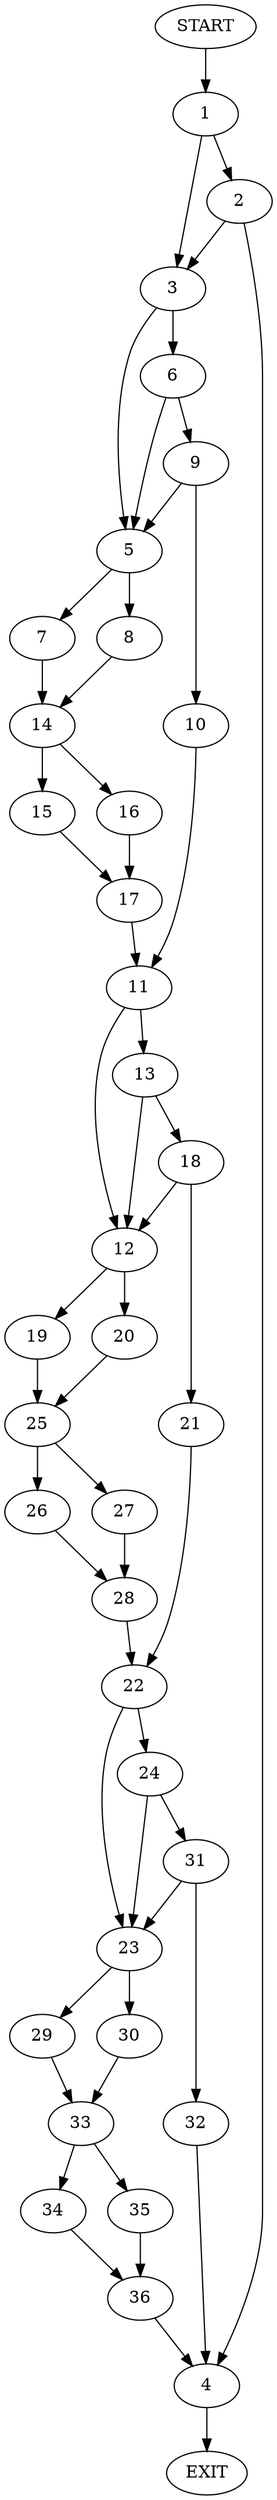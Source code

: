 digraph {
0 [label="START"]
37 [label="EXIT"]
0 -> 1
1 -> 2
1 -> 3
2 -> 4
2 -> 3
3 -> 5
3 -> 6
4 -> 37
5 -> 7
5 -> 8
6 -> 5
6 -> 9
9 -> 10
9 -> 5
10 -> 11
11 -> 12
11 -> 13
8 -> 14
7 -> 14
14 -> 15
14 -> 16
15 -> 17
16 -> 17
17 -> 11
13 -> 12
13 -> 18
12 -> 19
12 -> 20
18 -> 21
18 -> 12
21 -> 22
22 -> 23
22 -> 24
20 -> 25
19 -> 25
25 -> 26
25 -> 27
27 -> 28
26 -> 28
28 -> 22
23 -> 29
23 -> 30
24 -> 23
24 -> 31
31 -> 23
31 -> 32
32 -> 4
30 -> 33
29 -> 33
33 -> 34
33 -> 35
35 -> 36
34 -> 36
36 -> 4
}
